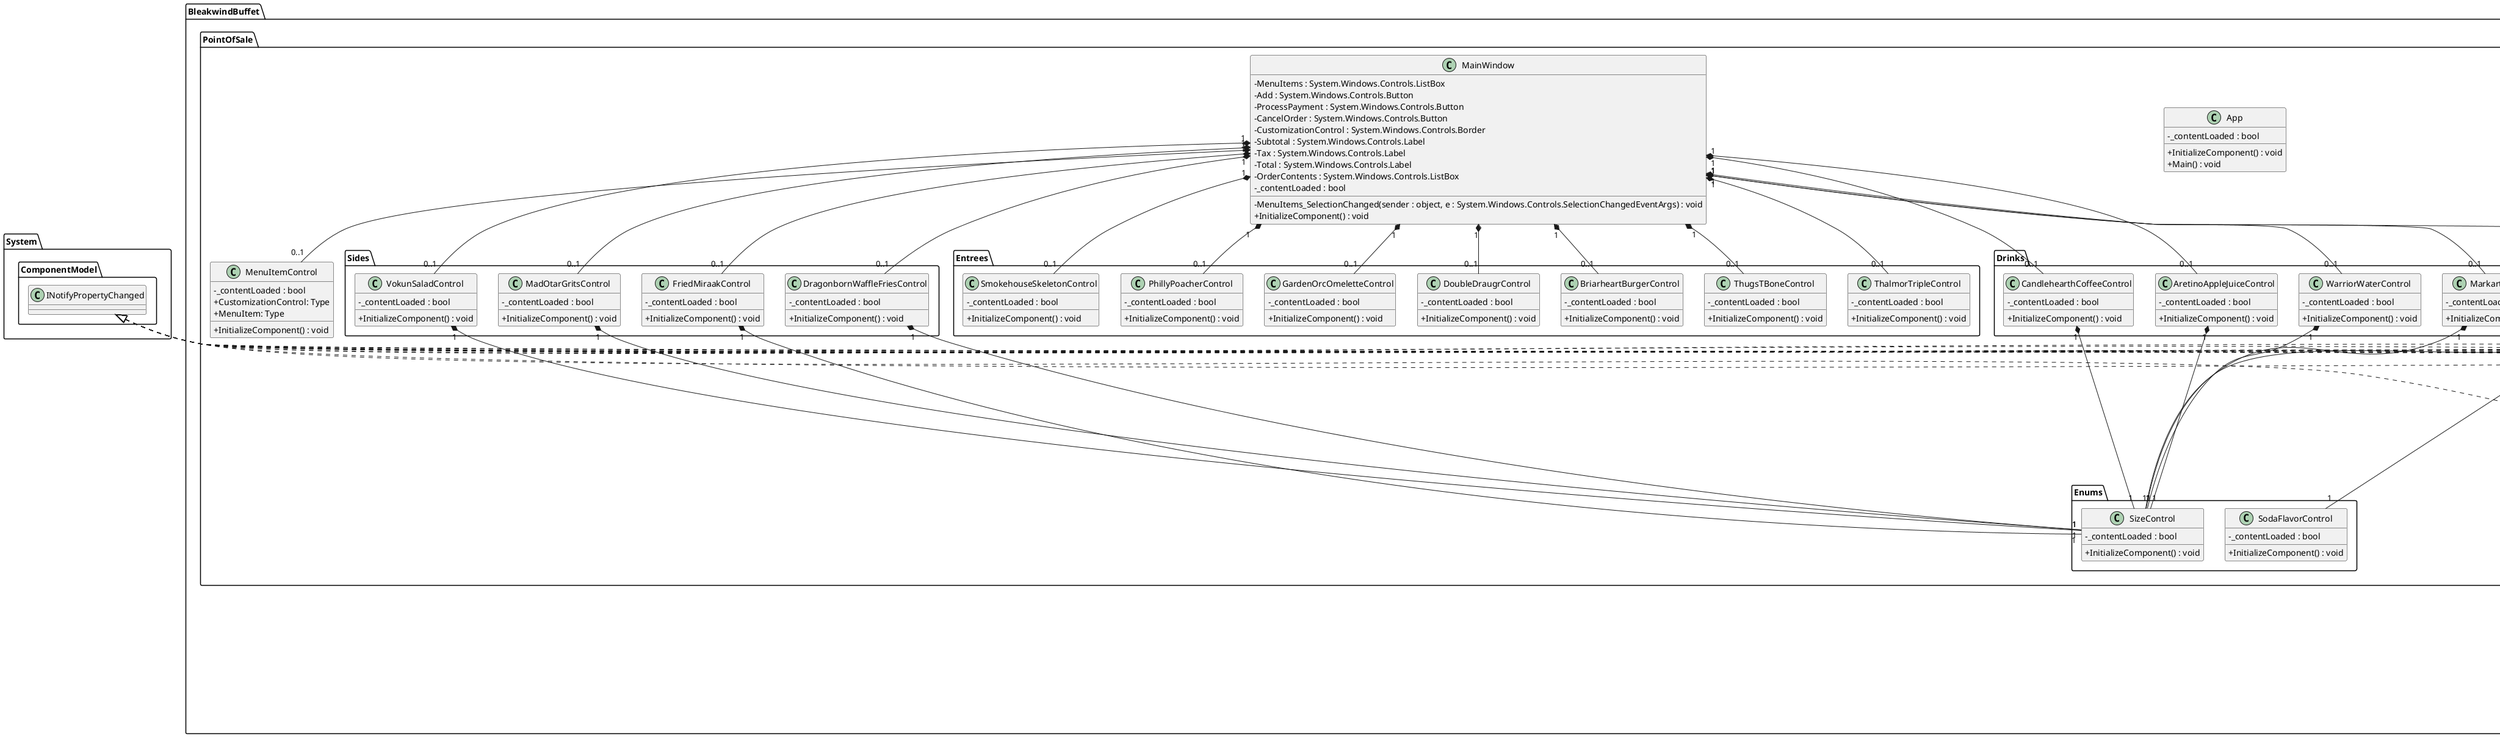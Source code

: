 @startuml

skinparam classAttributeIconSize 0

interface BleakwindBuffet.Data.IOrderItem {
	{abstract} Price : double <<get>>
	{abstract} Calories : uint <<get>>
	{abstract} SpecialInstructions : System.Collections.Generic.List<string> <<get>>
}

class BleakwindBuffet.Data.Menu <<static>> {
	- {static} <<readonly>> sizes : BleakwindBuffet.Data.Enums.Size[]
	+ Entrees() : System.Collections.Generic.IEnumerable<BleakwindBuffet.Data.IOrderItem>
	+ Sides() : System.Collections.Generic.IEnumerable<BleakwindBuffet.Data.IOrderItem>
	+ Drinks() : System.Collections.Generic.IEnumerable<BleakwindBuffet.Data.IOrderItem>
	+ FullMenu() : System.Collections.Generic.IEnumerable<BleakwindBuffet.Data.IOrderItem>
}
BleakwindBuffet.Data.Menu "1" o-- "0..*" BleakwindBuffet.Data.IOrderItem

class BleakwindBuffet.Data.Sides.DragonbornWaffleFries {
	+ <<event>> PropertyChanged : PropertyChangedEventHandler
	- size : BleakwindBuffet.Data.Enums.Size
	+ <<override>> Price : double <<get>>
	+ <<override>> Calories : uint <<get>>
	+ <<override>> Size : BleakwindBuffet.Data.Enums.Size <<get>> <<set>>
	+ <<override>> SpecialInstructions : System.Collections.Generic.List<string> <<get>>
	+ <<override>> ToString() : string
}
BleakwindBuffet.Data.IOrderItem <|.. BleakwindBuffet.Data.Sides.DragonbornWaffleFries
System.ComponentModel.INotifyPropertyChanged <|.. BleakwindBuffet.Data.Sides.DragonbornWaffleFries
BleakwindBuffet.Data.Sides.Side <|-- BleakwindBuffet.Data.Sides.DragonbornWaffleFries

class BleakwindBuffet.Data.Sides.FriedMiraak {
	+ <<event>> PropertyChanged : PropertyChangedEventHandler
	- size : BleakwindBuffet.Data.Enums.Size
	+ <<override>> Price : double <<get>>
	+ <<override>> Calories : uint <<get>>
	+ <<override>> Size : BleakwindBuffet.Data.Enums.Size <<get>> <<set>>
	+ <<override>> SpecialInstructions : System.Collections.Generic.List<string> <<get>>
	+ <<override>> ToString() : string
}
BleakwindBuffet.Data.IOrderItem <|.. BleakwindBuffet.Data.Sides.FriedMiraak
System.ComponentModel.INotifyPropertyChanged <|.. BleakwindBuffet.Data.Sides.FriedMiraak
BleakwindBuffet.Data.Sides.Side <|-- BleakwindBuffet.Data.Sides.FriedMiraak

class BleakwindBuffet.Data.Sides.MadOtarGrits {
	+ <<event>> PropertyChanged : PropertyChangedEventHandler
	- size : BleakwindBuffet.Data.Enums.Size
	+ <<override>> Price : double <<get>>
	+ <<override>> Calories : uint <<get>>
	+ <<override>> Size : BleakwindBuffet.Data.Enums.Size <<get>> <<set>>
	+ <<override>> SpecialInstructions : System.Collections.Generic.List<string> <<get>>
	+ <<override>> ToString() : string
}
BleakwindBuffet.Data.IOrderItem <|.. BleakwindBuffet.Data.Sides.MadOtarGrits
System.ComponentModel.INotifyPropertyChanged <|.. BleakwindBuffet.Data.Sides.MadOtarGrits
BleakwindBuffet.Data.Sides.Side <|-- BleakwindBuffet.Data.Sides.MadOtarGrits

abstract class BleakwindBuffet.Data.Sides.Side {
	+ {abstract} Size : BleakwindBuffet.Data.Enums.Size <<get>> <<set>>
	+ {abstract} Price : double <<get>>
	+ {abstract} Calories : uint <<get>>
	+ {abstract} SpecialInstructions : System.Collections.Generic.List<string> <<get>>
}

class BleakwindBuffet.Data.Sides.VokunSalad {
	+ <<event>> PropertyChanged : PropertyChangedEventHandler
	- size : BleakwindBuffet.Data.Enums.Size
	+ <<override>> Price : double <<get>>
	+ <<override>> Calories : uint <<get>>
	+ <<override>> Size : BleakwindBuffet.Data.Enums.Size <<get>> <<set>>
	+ <<override>> SpecialInstructions : System.Collections.Generic.List<string> <<get>>
	+ <<override>> ToString() : string
}
BleakwindBuffet.Data.IOrderItem <|.. BleakwindBuffet.Data.Sides.VokunSalad
System.ComponentModel.INotifyPropertyChanged <|.. BleakwindBuffet.Data.Sides.VokunSalad
BleakwindBuffet.Data.Sides.Side <|-- BleakwindBuffet.Data.Sides.VokunSalad

enum BleakwindBuffet.Data.Enums.Size {
	Small
	Medium
	Large
}

enum BleakwindBuffet.Data.Enums.SodaFlavor {
	Blackberry
	Cherry
	Grapefruit
	Lemon
	Peach
	Watermelon
}

class BleakwindBuffet.Data.Entrees.BriarheartBurger {
	+ <<event>> PropertyChanged : PropertyChangedEventHandler
	- bun : bool
	- ketchup : bool
	- mustard : bool
	- pickle : bool
	- cheese : bool
	+ <<override>> Price : double <<get>>
	+ <<override>> Calories : uint <<get>>
	+ <<override>> SpecialInstructions : System.Collections.Generic.List<string> <<get>>
	+ Bun : bool <<get>> <<set>>
	+ Ketchup : bool <<get>> <<set>>
	+ Mustard : bool <<get>> <<set>>
	+ Pickle : bool <<get>> <<set>>
	+ Cheese : bool <<get>> <<set>>
	+ <<override>> ToString() : string
}
BleakwindBuffet.Data.IOrderItem <|.. BleakwindBuffet.Data.Entrees.BriarheartBurger
System.ComponentModel.INotifyPropertyChanged <|.. BleakwindBuffet.Data.Entrees.BriarheartBurger
BleakwindBuffet.Data.Entrees.Entree <|-- BleakwindBuffet.Data.Entrees.BriarheartBurger

class BleakwindBuffet.Data.Entrees.DoubleDraugr {
	+ <<event>> PropertyChanged : PropertyChangedEventHandler
	- bun : bool
	- ketchup : bool
	- mustard : bool
	- pickle : bool
	- cheese : bool
	- tomato : bool
	- lettuce : bool
	- mayo : bool
	+ <<override>> Price : double <<get>>
	+ <<override>> Calories : uint <<get>>
	+ <<override>> SpecialInstructions : System.Collections.Generic.List<string> <<get>>
	+ Bun : bool <<get>> <<set>>
	+ Ketchup : bool <<get>> <<set>>
	+ Mustard : bool <<get>> <<set>>
	+ Pickle : bool <<get>> <<set>>
	+ Cheese : bool <<get>> <<set>>
	+ Tomato : bool <<get>> <<set>>
	+ Lettuce : bool <<get>> <<set>>
	+ Mayo : bool <<get>> <<set>>
	+ <<override>> ToString() : string
}
BleakwindBuffet.Data.IOrderItem <|.. BleakwindBuffet.Data.Entrees.DoubleDraugr
System.ComponentModel.INotifyPropertyChanged <|.. BleakwindBuffet.Data.Entrees.DoubleDraugr
BleakwindBuffet.Data.Entrees.Entree <|-- BleakwindBuffet.Data.Entrees.DoubleDraugr

abstract class BleakwindBuffet.Data.Entrees.Entree {
	+ {abstract} Price : double <<get>>
	+ {abstract} Calories : uint <<get>>
	+ {abstract} SpecialInstructions : System.Collections.Generic.List<string> <<get>>
}

class BleakwindBuffet.Data.Entrees.GardenOrcOmelette {
	+ <<event>> PropertyChanged : PropertyChangedEventHandler
	- broccoli : bool
	- mushrooms : bool
	- tomato : bool
	- cheddar : bool
	+ <<override>> Price : double <<get>>
	+ <<override>> Calories : uint <<get>>
	+ <<override>> SpecialInstructions : System.Collections.Generic.List<string> <<get>>
	+ Broccoli : bool <<get>> <<set>>
	+ Mushrooms : bool <<get>> <<set>>
	+ Tomato : bool <<get>> <<set>>
	+ Cheddar : bool <<get>> <<set>>
	+ <<override>> ToString() : string
}
BleakwindBuffet.Data.IOrderItem <|.. BleakwindBuffet.Data.Entrees.GardenOrcOmelette
System.ComponentModel.INotifyPropertyChanged <|.. BleakwindBuffet.Data.Entrees.GardenOrcOmelette
BleakwindBuffet.Data.Entrees.Entree <|-- BleakwindBuffet.Data.Entrees.GardenOrcOmelette

class BleakwindBuffet.Data.Entrees.PhillyPoacher {
	+ <<event>> PropertyChanged : PropertyChangedEventHandler
	- sirloin : bool
	- onion : bool
	- roll : bool
	+ <<override>> Price : double <<get>>
	+ <<override>> Calories : uint <<get>>
	+ <<override>> SpecialInstructions : System.Collections.Generic.List<string> <<get>>
	+ Sirloin : bool <<get>> <<set>>
	+ Onion : bool <<get>> <<set>>
	+ Roll : bool <<get>> <<set>>
	+ <<override>> ToString() : string
}
BleakwindBuffet.Data.IOrderItem <|.. BleakwindBuffet.Data.Entrees.PhillyPoacher
System.ComponentModel.INotifyPropertyChanged <|.. BleakwindBuffet.Data.Entrees.PhillyPoacher
BleakwindBuffet.Data.Entrees.Entree <|-- BleakwindBuffet.Data.Entrees.PhillyPoacher

class BleakwindBuffet.Data.Entrees.SmokehouseSkeleton {
	+ <<event>> PropertyChanged : PropertyChangedEventHandler
	- sausageLink : bool
	- egg : bool
	- hashBrowns : bool
	- pancake : bool
	+ <<override>> Price : double <<get>>
	+ <<override>> Calories : uint <<get>>
	+ <<override>> SpecialInstructions : System.Collections.Generic.List<string> <<get>>
	+ SausageLink : bool <<get>> <<set>>
	+ Egg : bool <<get>> <<set>>
	+ HashBrowns : bool <<get>> <<set>>
	+ Pancake : bool <<get>> <<set>>
	+ <<override>> ToString() : string
}
BleakwindBuffet.Data.IOrderItem <|.. BleakwindBuffet.Data.Entrees.SmokehouseSkeleton
System.ComponentModel.INotifyPropertyChanged <|.. BleakwindBuffet.Data.Entrees.SmokehouseSkeleton
BleakwindBuffet.Data.Entrees.Entree <|-- BleakwindBuffet.Data.Entrees.SmokehouseSkeleton

class BleakwindBuffet.Data.Entrees.ThalmorTriple {
	+ <<event>> PropertyChanged : PropertyChangedEventHandler
	- bun : bool
	- ketchup : bool
	- mustard : bool
	- pickle : bool
	- cheese : bool
	- tomato : bool
	- lettuce : bool
	- mayo : bool
	- bacon : bool
	- egg : bool
	+ <<override>> Price : double <<get>>
	+ <<override>> Calories : uint <<get>>
	+ <<override>> SpecialInstructions : System.Collections.Generic.List<string> <<get>>
	+ Bun : bool <<get>> <<set>>
	+ Ketchup : bool <<get>> <<set>>
	+ Mustard : bool <<get>> <<set>>
	+ Pickle : bool <<get>> <<set>>
	+ Cheese : bool <<get>> <<set>>
	+ Tomato : bool <<get>> <<set>>
	+ Lettuce : bool <<get>> <<set>>
	+ Mayo : bool <<get>> <<set>>
	+ Bacon : bool <<get>> <<set>>
	+ Egg : bool <<get>> <<set>>
	+ <<override>> ToString() : string
}
BleakwindBuffet.Data.IOrderItem <|.. BleakwindBuffet.Data.Entrees.ThalmorTriple
System.ComponentModel.INotifyPropertyChanged <|.. BleakwindBuffet.Data.Entrees.ThalmorTriple
BleakwindBuffet.Data.Entrees.Entree <|-- BleakwindBuffet.Data.Entrees.ThalmorTriple

class BleakwindBuffet.Data.Entrees.ThugsTBone {
	+ <<event>> PropertyChanged : PropertyChangedEventHandler
	+ <<override>> Price : double <<get>>
	+ <<override>> Calories : uint <<get>>
	+ <<override>> SpecialInstructions : System.Collections.Generic.List<string> <<get>>
	+ <<override>> ToString() : string
}
BleakwindBuffet.Data.IOrderItem <|.. BleakwindBuffet.Data.Entrees.ThugsTBone
System.ComponentModel.INotifyPropertyChanged <|.. BleakwindBuffet.Data.Entrees.ThugsTBone
BleakwindBuffet.Data.Entrees.Entree <|-- BleakwindBuffet.Data.Entrees.ThugsTBone

class BleakwindBuffet.Data.Drinks.AretinoAppleJuice {
	+ <<event>> PropertyChanged : PropertyChangedEventHandler
	- size : BleakwindBuffet.Data.Enums.Size
	- ice : bool
	+ <<override>> Price : double <<get>>
	+ <<override>> Calories : uint <<get>>
	+ <<override>> Size : BleakwindBuffet.Data.Enums.Size <<get>> <<set>>
	+ <<override>> SpecialInstructions : System.Collections.Generic.List<string> <<get>>
	+ Ice : bool <<get>> <<set>>
	+ <<override>> ToString() : string
}
BleakwindBuffet.Data.IOrderItem <|.. BleakwindBuffet.Data.Drinks.AretinoAppleJuice
System.ComponentModel.INotifyPropertyChanged <|.. BleakwindBuffet.Data.Drinks.AretinoAppleJuice
BleakwindBuffet.Data.Drinks.Drink <|-- BleakwindBuffet.Data.Drinks.AretinoAppleJuice

class BleakwindBuffet.Data.Drinks.CandlehearthCoffee {
	+ <<event>> PropertyChanged : PropertyChangedEventHandler
	- size : BleakwindBuffet.Data.Enums.Size
	- ice : bool
	- roomForCream : bool
	- decaf : bool
	+ <<override>> Price : double <<get>>
	+ <<override>> Calories : uint <<get>>
	+ <<override>> Size : BleakwindBuffet.Data.Enums.Size <<get>> <<set>>
	+ <<override>> SpecialInstructions : System.Collections.Generic.List<string> <<get>>
	+ Ice : bool <<get>> <<set>>
	+ RoomForCream : bool <<get>> <<set>>
	+ Decaf : bool <<get>> <<set>>
	+ <<override>> ToString() : string
}
BleakwindBuffet.Data.IOrderItem <|.. BleakwindBuffet.Data.Drinks.CandlehearthCoffee
System.ComponentModel.INotifyPropertyChanged <|.. BleakwindBuffet.Data.Drinks.CandlehearthCoffee
BleakwindBuffet.Data.Drinks.Drink <|-- BleakwindBuffet.Data.Drinks.CandlehearthCoffee

abstract class BleakwindBuffet.Data.Drinks.Drink {
	+ {abstract} Size : BleakwindBuffet.Data.Enums.Size <<get>> <<set>>
	+ {abstract} Price : double <<get>>
	+ {abstract} Calories : uint <<get>>
	+ {abstract} SpecialInstructions : System.Collections.Generic.List<string> <<get>>
}

class BleakwindBuffet.Data.Drinks.MarkarthMilk {
	+ <<event>> PropertyChanged : PropertyChangedEventHandler
	- size : BleakwindBuffet.Data.Enums.Size
	- ice : bool
	+ <<override>> Price : double <<get>>
	+ <<override>> Calories : uint <<get>>
	+ <<override>> Size : BleakwindBuffet.Data.Enums.Size <<get>> <<set>>
	+ <<override>> SpecialInstructions : System.Collections.Generic.List<string> <<get>>
	+ Ice : bool <<get>> <<set>>
	+ <<override>> ToString() : string
}
BleakwindBuffet.Data.IOrderItem <|.. BleakwindBuffet.Data.Drinks.MarkarthMilk
System.ComponentModel.INotifyPropertyChanged <|.. BleakwindBuffet.Data.Drinks.MarkarthMilk
BleakwindBuffet.Data.Drinks.Drink <|-- BleakwindBuffet.Data.Drinks.MarkarthMilk

class BleakwindBuffet.Data.Drinks.SailorSoda {
	+ <<event>> PropertyChanged : PropertyChangedEventHandler
	- size : BleakwindBuffet.Data.Enums.Size
	- ice : bool
	- flavor : BleakwindBuffet.Data.Enums.SodaFlavor
	+ <<override>> Price : double <<get>>
	+ <<override>> Calories : uint <<get>>
	+ <<override>> Size : BleakwindBuffet.Data.Enums.Size <<get>> <<set>>
	+ <<override>> SpecialInstructions : System.Collections.Generic.List<string> <<get>>
	+ Ice : bool <<get>> <<set>>
	+ Flavor : BleakwindBuffet.Data.Enums.SodaFlavor <<get>> <<set>>
	+ <<override>> ToString() : string
}
BleakwindBuffet.Data.IOrderItem <|.. BleakwindBuffet.Data.Drinks.SailorSoda
System.ComponentModel.INotifyPropertyChanged <|.. BleakwindBuffet.Data.Drinks.SailorSoda
BleakwindBuffet.Data.Drinks.Drink <|-- BleakwindBuffet.Data.Drinks.SailorSoda

class BleakwindBuffet.Data.Drinks.WarriorWater {
	+ <<event>> PropertyChanged : PropertyChangedEventHandler
	- size : BleakwindBuffet.Data.Enums.Size
	- ice : bool
	- lemon : bool
	+ <<override>> Price : double <<get>>
	+ <<override>> Calories : uint <<get>>
	+ <<override>> Size : BleakwindBuffet.Data.Enums.Size <<get>> <<set>>
	+ <<override>> SpecialInstructions : System.Collections.Generic.List<string> <<get>>
	+ Ice : bool <<get>> <<set>>
	+ Lemon : bool <<get>> <<set>>
	+ <<override>> ToString() : string
}
BleakwindBuffet.Data.IOrderItem <|.. BleakwindBuffet.Data.Drinks.WarriorWater
System.ComponentModel.INotifyPropertyChanged <|.. BleakwindBuffet.Data.Drinks.WarriorWater
BleakwindBuffet.Data.Drinks.Drink <|-- BleakwindBuffet.Data.Drinks.WarriorWater






class BleakwindBuffet.PointOfSale.App {
	- _contentLoaded : bool
	+ InitializeComponent() : void
	+ Main() : void
}

class BleakwindBuffet.PointOfSale.MainWindow {
	- MenuItems : System.Windows.Controls.ListBox
	- Add : System.Windows.Controls.Button
	- ProcessPayment : System.Windows.Controls.Button
	- CancelOrder : System.Windows.Controls.Button
	- CustomizationControl : System.Windows.Controls.Border
	- Subtotal : System.Windows.Controls.Label
	- Tax : System.Windows.Controls.Label
	- Total : System.Windows.Controls.Label
	- OrderContents : System.Windows.Controls.ListBox
	- _contentLoaded : bool
	- MenuItems_SelectionChanged(sender : object, e : System.Windows.Controls.SelectionChangedEventArgs) : void
	+ InitializeComponent() : void
}

class BleakwindBuffet.PointOfSale.MenuItemControl {
	- _contentLoaded : bool
	+ CustomizationControl: Type
	+ MenuItem: Type
	+ InitializeComponent() : void
}
BleakwindBuffet.PointOfSale.MainWindow "1" *-- "0..1" BleakwindBuffet.PointOfSale.MenuItemControl

class BleakwindBuffet.PointOfSale.Sides.DragonbornWaffleFriesControl {
	- _contentLoaded : bool
	+ InitializeComponent() : void
}
BleakwindBuffet.PointOfSale.MainWindow "1" *-- "0..1" BleakwindBuffet.PointOfSale.Sides.DragonbornWaffleFriesControl
BleakwindBuffet.PointOfSale.Sides.DragonbornWaffleFriesControl "1" *-- "1" BleakwindBuffet.PointOfSale.Enums.SizeControl

class BleakwindBuffet.PointOfSale.Sides.FriedMiraakControl {
	- _contentLoaded : bool
	+ InitializeComponent() : void
}
BleakwindBuffet.PointOfSale.MainWindow "1" *-- "0..1" BleakwindBuffet.PointOfSale.Sides.FriedMiraakControl
BleakwindBuffet.PointOfSale.Sides.FriedMiraakControl "1" *-- "1" BleakwindBuffet.PointOfSale.Enums.SizeControl

class BleakwindBuffet.PointOfSale.Sides.MadOtarGritsControl {
	- _contentLoaded : bool
	+ InitializeComponent() : void
}
BleakwindBuffet.PointOfSale.MainWindow "1" *-- "0..1" BleakwindBuffet.PointOfSale.Sides.MadOtarGritsControl
BleakwindBuffet.PointOfSale.Sides.MadOtarGritsControl "1" *-- "1" BleakwindBuffet.PointOfSale.Enums.SizeControl

class BleakwindBuffet.PointOfSale.Sides.VokunSaladControl {
	- _contentLoaded : bool
	+ InitializeComponent() : void
}
BleakwindBuffet.PointOfSale.MainWindow "1" *-- "0..1" BleakwindBuffet.PointOfSale.Sides.VokunSaladControl
BleakwindBuffet.PointOfSale.Sides.VokunSaladControl "1" *-- "1" BleakwindBuffet.PointOfSale.Enums.SizeControl




class BleakwindBuffet.PointOfSale.Enums.SizeControl {
	- _contentLoaded : bool
	+ InitializeComponent() : void
}

class BleakwindBuffet.PointOfSale.Enums.SodaFlavorControl {
	- _contentLoaded : bool
	+ InitializeComponent() : void
}




class BleakwindBuffet.PointOfSale.Entrees.BriarheartBurgerControl {
	- _contentLoaded : bool
	+ InitializeComponent() : void
}
BleakwindBuffet.PointOfSale.MainWindow "1" *-- "0..1" BleakwindBuffet.PointOfSale.Entrees.BriarheartBurgerControl

class BleakwindBuffet.PointOfSale.Entrees.DoubleDraugrControl {
	- _contentLoaded : bool
	+ InitializeComponent() : void
}
BleakwindBuffet.PointOfSale.MainWindow "1" *-- "0..1" BleakwindBuffet.PointOfSale.Entrees.DoubleDraugrControl

class BleakwindBuffet.PointOfSale.Entrees.GardenOrcOmeletteControl {
	- _contentLoaded : bool
	+ InitializeComponent() : void
}
BleakwindBuffet.PointOfSale.MainWindow "1" *-- "0..1" BleakwindBuffet.PointOfSale.Entrees.GardenOrcOmeletteControl

class BleakwindBuffet.PointOfSale.Entrees.PhillyPoacherControl {
	- _contentLoaded : bool
	+ InitializeComponent() : void
}
BleakwindBuffet.PointOfSale.MainWindow "1" *-- "0..1" BleakwindBuffet.PointOfSale.Entrees.PhillyPoacherControl

class BleakwindBuffet.PointOfSale.Entrees.SmokehouseSkeletonControl {
	- _contentLoaded : bool
	+ InitializeComponent() : void
}
BleakwindBuffet.PointOfSale.MainWindow "1" *-- "0..1" BleakwindBuffet.PointOfSale.Entrees.SmokehouseSkeletonControl

class BleakwindBuffet.PointOfSale.Entrees.ThalmorTripleControl {
	- _contentLoaded : bool
	+ InitializeComponent() : void
}
BleakwindBuffet.PointOfSale.MainWindow "1" *-- "0..1" BleakwindBuffet.PointOfSale.Entrees.ThalmorTripleControl

class BleakwindBuffet.PointOfSale.Entrees.ThugsTBoneControl {
	- _contentLoaded : bool
	+ InitializeComponent() : void
}
BleakwindBuffet.PointOfSale.MainWindow "1" *-- "0..1" BleakwindBuffet.PointOfSale.Entrees.ThugsTBoneControl




class BleakwindBuffet.PointOfSale.Drinks.AretinoAppleJuiceControl {
	- _contentLoaded : bool
	+ InitializeComponent() : void
}
BleakwindBuffet.PointOfSale.MainWindow "1" *-- "0..1" BleakwindBuffet.PointOfSale.Drinks.AretinoAppleJuiceControl
BleakwindBuffet.PointOfSale.Drinks.AretinoAppleJuiceControl "1" *-- "1" BleakwindBuffet.PointOfSale.Enums.SizeControl

class BleakwindBuffet.PointOfSale.Drinks.CandlehearthCoffeeControl {
	- _contentLoaded : bool
	+ InitializeComponent() : void
}
BleakwindBuffet.PointOfSale.MainWindow "1" *-- "0..1" BleakwindBuffet.PointOfSale.Drinks.CandlehearthCoffeeControl
BleakwindBuffet.PointOfSale.Drinks.CandlehearthCoffeeControl "1" *-- "1" BleakwindBuffet.PointOfSale.Enums.SizeControl

class BleakwindBuffet.PointOfSale.Drinks.MarkarthMilkControl {
	- _contentLoaded : bool
	+ InitializeComponent() : void
}
BleakwindBuffet.PointOfSale.MainWindow "1" *-- "0..1" BleakwindBuffet.PointOfSale.Drinks.MarkarthMilkControl
BleakwindBuffet.PointOfSale.Drinks.MarkarthMilkControl "1" *-- "1" BleakwindBuffet.PointOfSale.Enums.SizeControl

class BleakwindBuffet.PointOfSale.Drinks.SailorSodaControl {
	- _contentLoaded : bool
	+ InitializeComponent() : void
}
BleakwindBuffet.PointOfSale.MainWindow "1" *-- "0..1" BleakwindBuffet.PointOfSale.Drinks.SailorSodaControl
BleakwindBuffet.PointOfSale.Drinks.SailorSodaControl "1" *-- "1" BleakwindBuffet.PointOfSale.Enums.SizeControl
BleakwindBuffet.PointOfSale.Drinks.SailorSodaControl "1" *-- "1" BleakwindBuffet.PointOfSale.Enums.SodaFlavorControl

class BleakwindBuffet.PointOfSale.Drinks.WarriorWaterControl {
	- _contentLoaded : bool
	+ InitializeComponent() : void
}
BleakwindBuffet.PointOfSale.MainWindow "1" *-- "0..1" BleakwindBuffet.PointOfSale.Drinks.WarriorWaterControl
BleakwindBuffet.PointOfSale.Drinks.WarriorWaterControl "1" *-- "1" BleakwindBuffet.PointOfSale.Enums.SizeControl

@enduml
